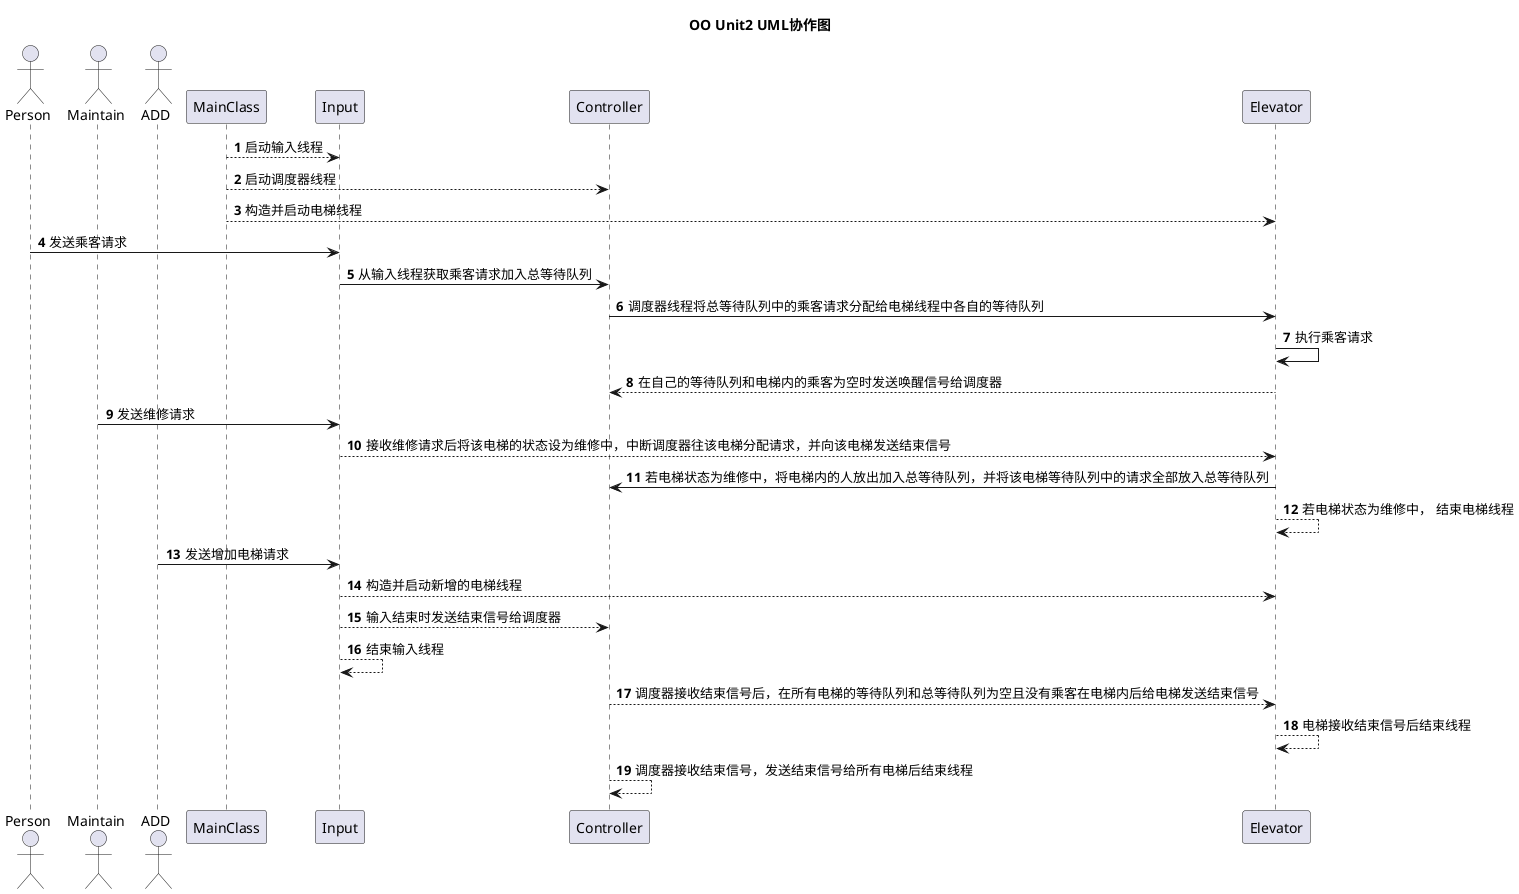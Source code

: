 @startuml
'https://plantuml.com/sequence-diagram
title OO Unit2 UML协作图

actor Person as person
actor Maintain as maintain
actor ADD as add
participant "MainClass" as mainclass
participant "Input" as input
participant "Controller" as controller
participant "Elevator" as elevator

autonumber
mainclass --> input : 启动输入线程
mainclass --> controller : 启动调度器线程
mainclass --> elevator : 构造并启动电梯线程
person -> input : 发送乘客请求
input -> controller : 从输入线程获取乘客请求加入总等待队列
controller -> elevator : 调度器线程将总等待队列中的乘客请求分配给电梯线程中各自的等待队列
elevator -> elevator : 执行乘客请求
elevator --> controller : 在自己的等待队列和电梯内的乘客为空时发送唤醒信号给调度器
maintain -> input : 发送维修请求
input --> elevator : 接收维修请求后将该电梯的状态设为维修中，中断调度器往该电梯分配请求，并向该电梯发送结束信号
elevator -> controller : 若电梯状态为维修中，将电梯内的人放出加入总等待队列，并将该电梯等待队列中的请求全部放入总等待队列
elevator --> elevator : 若电梯状态为维修中， 结束电梯线程
add -> input : 发送增加电梯请求
input --> elevator : 构造并启动新增的电梯线程
input --> controller : 输入结束时发送结束信号给调度器
input --> input : 结束输入线程
controller --> elevator : 调度器接收结束信号后，在所有电梯的等待队列和总等待队列为空且没有乘客在电梯内后给电梯发送结束信号
elevator --> elevator : 电梯接收结束信号后结束线程
controller --> controller : 调度器接收结束信号，发送结束信号给所有电梯后结束线程
@enduml